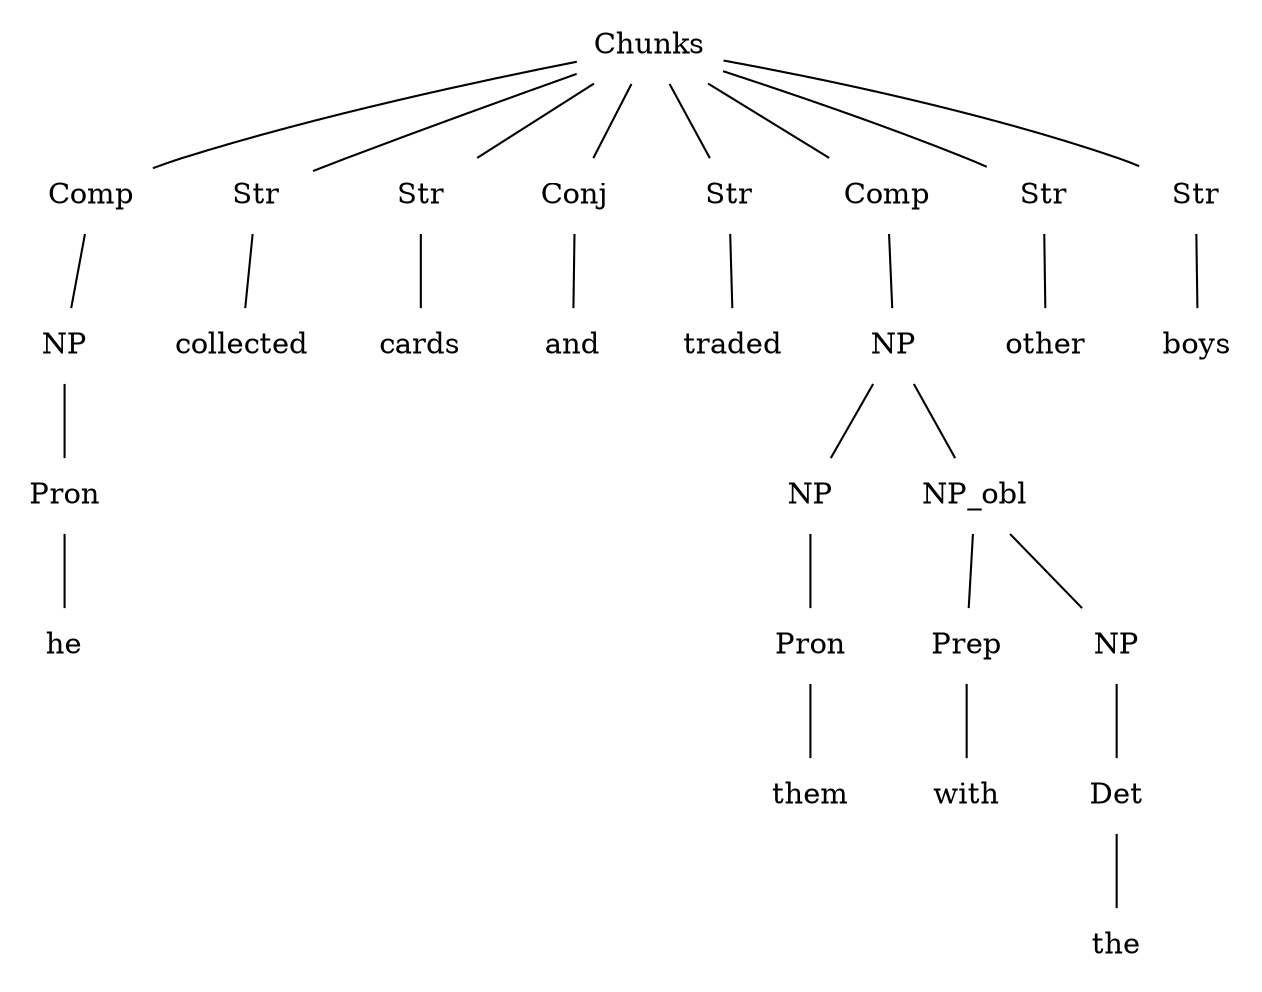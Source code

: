 graph {
n0[label = "Chunks", style = "solid", shape = "plaintext"] ;
n0_0[label = "Comp", style = "solid", shape = "plaintext"] ;
n0 -- n0_0 [style = "solid"];
n0_0_0[label = "NP", style = "solid", shape = "plaintext"] ;
n0_0 -- n0_0_0 [style = "solid"];
n0_0_0_0[label = "Pron", style = "solid", shape = "plaintext"] ;
n0_0_0 -- n0_0_0_0 [style = "solid"];
n0_0_0_0_0[label = "he", style = "solid", shape = "plaintext"] ;
n0_0_0_0 -- n0_0_0_0_0 [style = "solid"];
n1_0[label = "Str", style = "solid", shape = "plaintext"] ;
n0 -- n1_0 [style = "solid"];
n0_1_0[label = "collected", style = "solid", shape = "plaintext"] ;
n1_0 -- n0_1_0 [style = "solid"];
n2_0[label = "Str", style = "solid", shape = "plaintext"] ;
n0 -- n2_0 [style = "solid"];
n0_2_0[label = "cards", style = "solid", shape = "plaintext"] ;
n2_0 -- n0_2_0 [style = "solid"];
n3_0[label = "Conj", style = "solid", shape = "plaintext"] ;
n0 -- n3_0 [style = "solid"];
n0_3_0[label = "and", style = "solid", shape = "plaintext"] ;
n3_0 -- n0_3_0 [style = "solid"];
n4_0[label = "Str", style = "solid", shape = "plaintext"] ;
n0 -- n4_0 [style = "solid"];
n0_4_0[label = "traded", style = "solid", shape = "plaintext"] ;
n4_0 -- n0_4_0 [style = "solid"];
n5_0[label = "Comp", style = "solid", shape = "plaintext"] ;
n0 -- n5_0 [style = "solid"];
n0_5_0[label = "NP", style = "solid", shape = "plaintext"] ;
n5_0 -- n0_5_0 [style = "solid"];
n0_0_5_0[label = "NP", style = "solid", shape = "plaintext"] ;
n0_5_0 -- n0_0_5_0 [style = "solid"];
n0_0_0_5_0[label = "Pron", style = "solid", shape = "plaintext"] ;
n0_0_5_0 -- n0_0_0_5_0 [style = "solid"];
n0_0_0_0_5_0[label = "them", style = "solid", shape = "plaintext"] ;
n0_0_0_5_0 -- n0_0_0_0_5_0 [style = "solid"];
n1_0_5_0[label = "NP_obl", style = "solid", shape = "plaintext"] ;
n0_5_0 -- n1_0_5_0 [style = "solid"];
n0_1_0_5_0[label = "Prep", style = "solid", shape = "plaintext"] ;
n1_0_5_0 -- n0_1_0_5_0 [style = "solid"];
n0_0_1_0_5_0[label = "with", style = "solid", shape = "plaintext"] ;
n0_1_0_5_0 -- n0_0_1_0_5_0 [style = "solid"];
n1_1_0_5_0[label = "NP", style = "solid", shape = "plaintext"] ;
n1_0_5_0 -- n1_1_0_5_0 [style = "solid"];
n0_1_1_0_5_0[label = "Det", style = "solid", shape = "plaintext"] ;
n1_1_0_5_0 -- n0_1_1_0_5_0 [style = "solid"];
n0_0_1_1_0_5_0[label = "the", style = "solid", shape = "plaintext"] ;
n0_1_1_0_5_0 -- n0_0_1_1_0_5_0 [style = "solid"];
n6_0[label = "Str", style = "solid", shape = "plaintext"] ;
n0 -- n6_0 [style = "solid"];
n0_6_0[label = "other", style = "solid", shape = "plaintext"] ;
n6_0 -- n0_6_0 [style = "solid"];
n7_0[label = "Str", style = "solid", shape = "plaintext"] ;
n0 -- n7_0 [style = "solid"];
n0_7_0[label = "boys", style = "solid", shape = "plaintext"] ;
n7_0 -- n0_7_0 [style = "solid"];
}